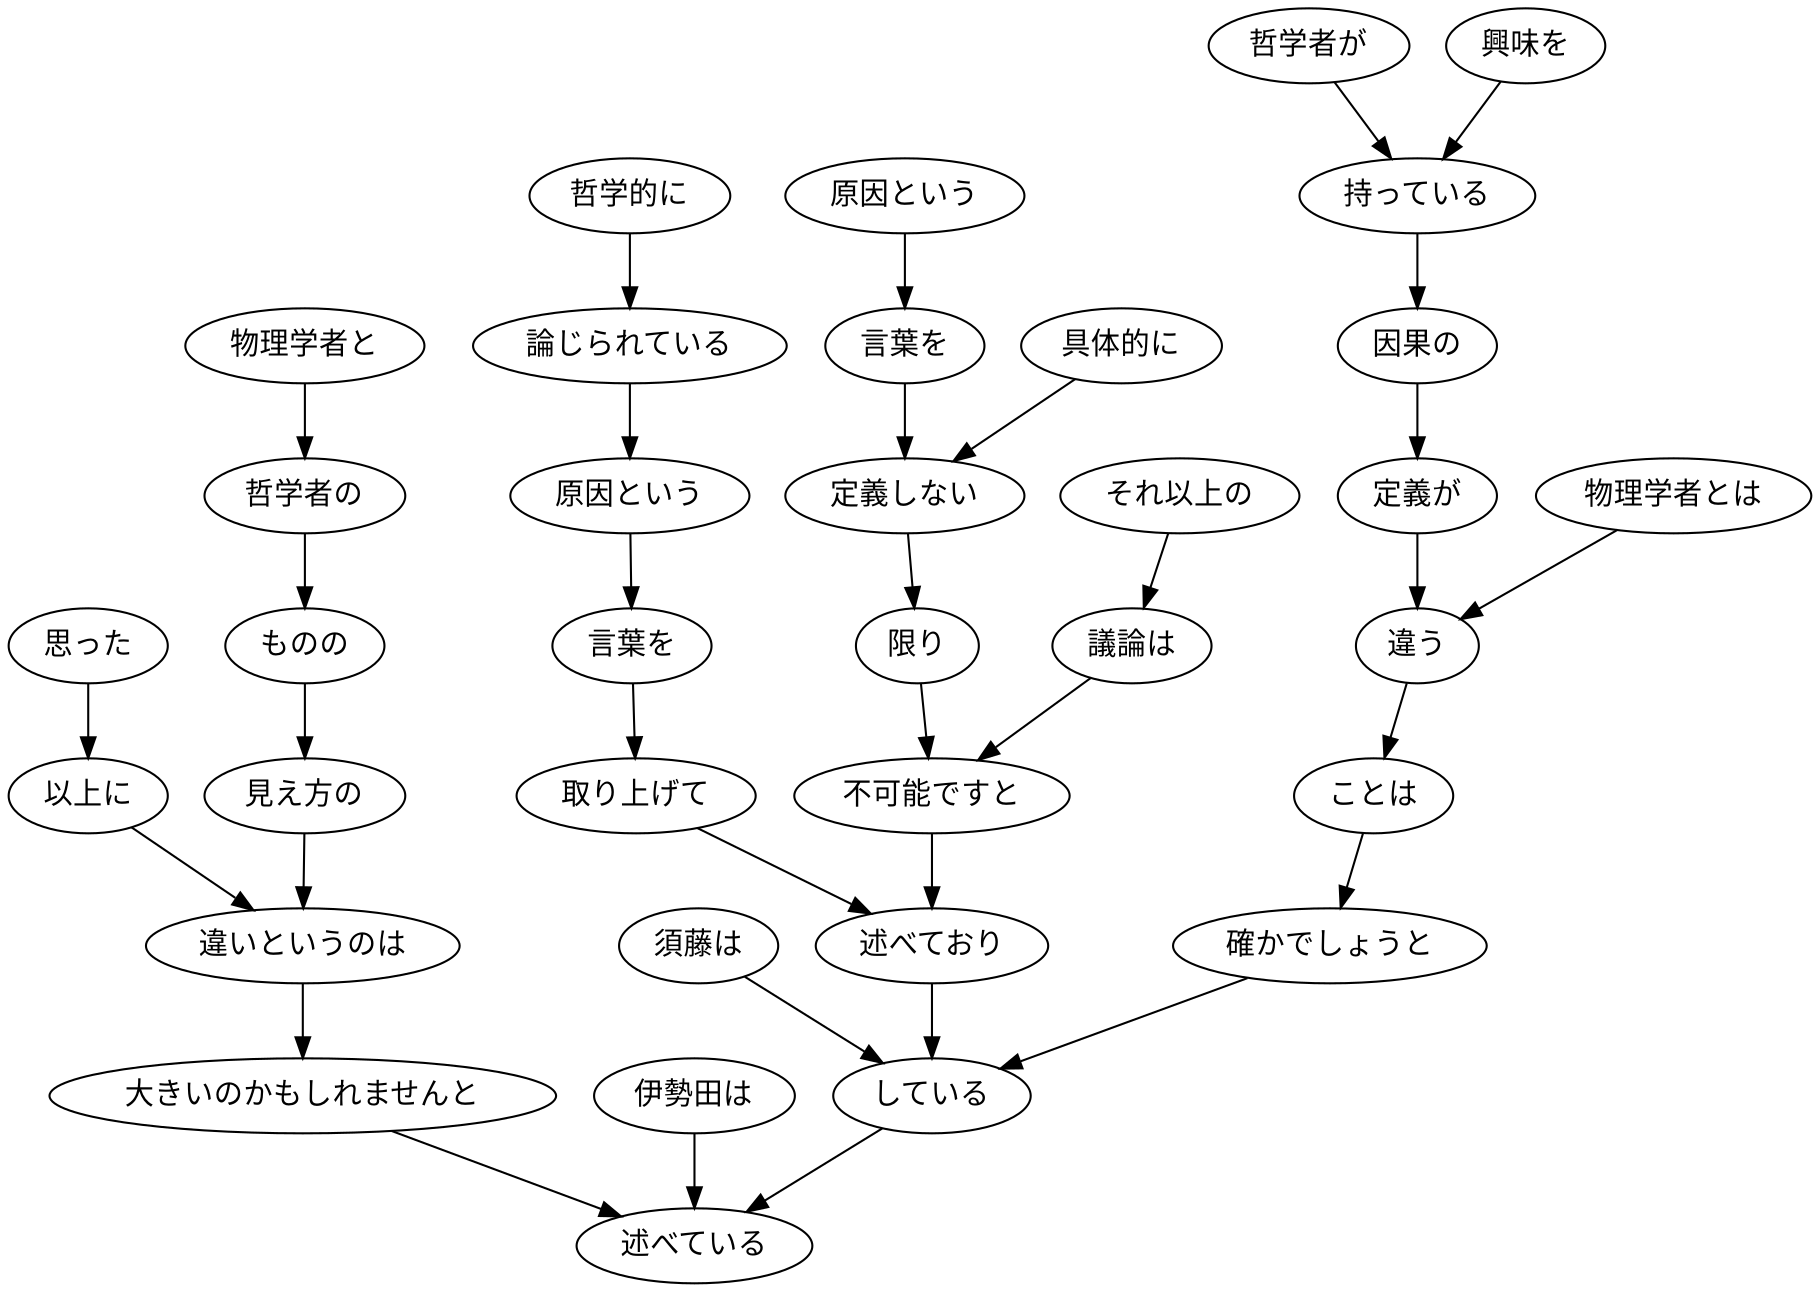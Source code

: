 // ans44
digraph {
	0 [label="須藤は"]
	24 [label="している"]
	0 -> 24
	1 [label="哲学的に"]
	2 [label="論じられている"]
	1 -> 2
	2 [label="論じられている"]
	3 [label="原因という"]
	2 -> 3
	3 [label="原因という"]
	4 [label="言葉を"]
	3 -> 4
	4 [label="言葉を"]
	5 [label="取り上げて"]
	4 -> 5
	5 [label="取り上げて"]
	14 [label="述べており"]
	5 -> 14
	6 [label="原因という"]
	7 [label="言葉を"]
	6 -> 7
	7 [label="言葉を"]
	9 [label="定義しない"]
	7 -> 9
	8 [label="具体的に"]
	9 [label="定義しない"]
	8 -> 9
	9 [label="定義しない"]
	10 [label="限り"]
	9 -> 10
	10 [label="限り"]
	13 [label="不可能ですと"]
	10 -> 13
	11 [label="それ以上の"]
	12 [label="議論は"]
	11 -> 12
	12 [label="議論は"]
	13 [label="不可能ですと"]
	12 -> 13
	13 [label="不可能ですと"]
	14 [label="述べており"]
	13 -> 14
	14 [label="述べており"]
	24 [label="している"]
	14 -> 24
	15 [label="哲学者が"]
	17 [label="持っている"]
	15 -> 17
	16 [label="興味を"]
	17 [label="持っている"]
	16 -> 17
	17 [label="持っている"]
	18 [label="因果の"]
	17 -> 18
	18 [label="因果の"]
	19 [label="定義が"]
	18 -> 19
	19 [label="定義が"]
	21 [label="違う"]
	19 -> 21
	20 [label="物理学者とは"]
	21 [label="違う"]
	20 -> 21
	21 [label="違う"]
	22 [label="ことは"]
	21 -> 22
	22 [label="ことは"]
	23 [label="確かでしょうと"]
	22 -> 23
	23 [label="確かでしょうと"]
	24 [label="している"]
	23 -> 24
	24 [label="している"]
	34 [label="述べている"]
	24 -> 34
	25 [label="伊勢田は"]
	34 [label="述べている"]
	25 -> 34
	26 [label="思った"]
	27 [label="以上に"]
	26 -> 27
	27 [label="以上に"]
	32 [label="違いというのは"]
	27 -> 32
	28 [label="物理学者と"]
	29 [label="哲学者の"]
	28 -> 29
	29 [label="哲学者の"]
	30 [label="ものの"]
	29 -> 30
	30 [label="ものの"]
	31 [label="見え方の"]
	30 -> 31
	31 [label="見え方の"]
	32 [label="違いというのは"]
	31 -> 32
	32 [label="違いというのは"]
	33 [label="大きいのかもしれませんと"]
	32 -> 33
	33 [label="大きいのかもしれませんと"]
	34 [label="述べている"]
	33 -> 34
}
